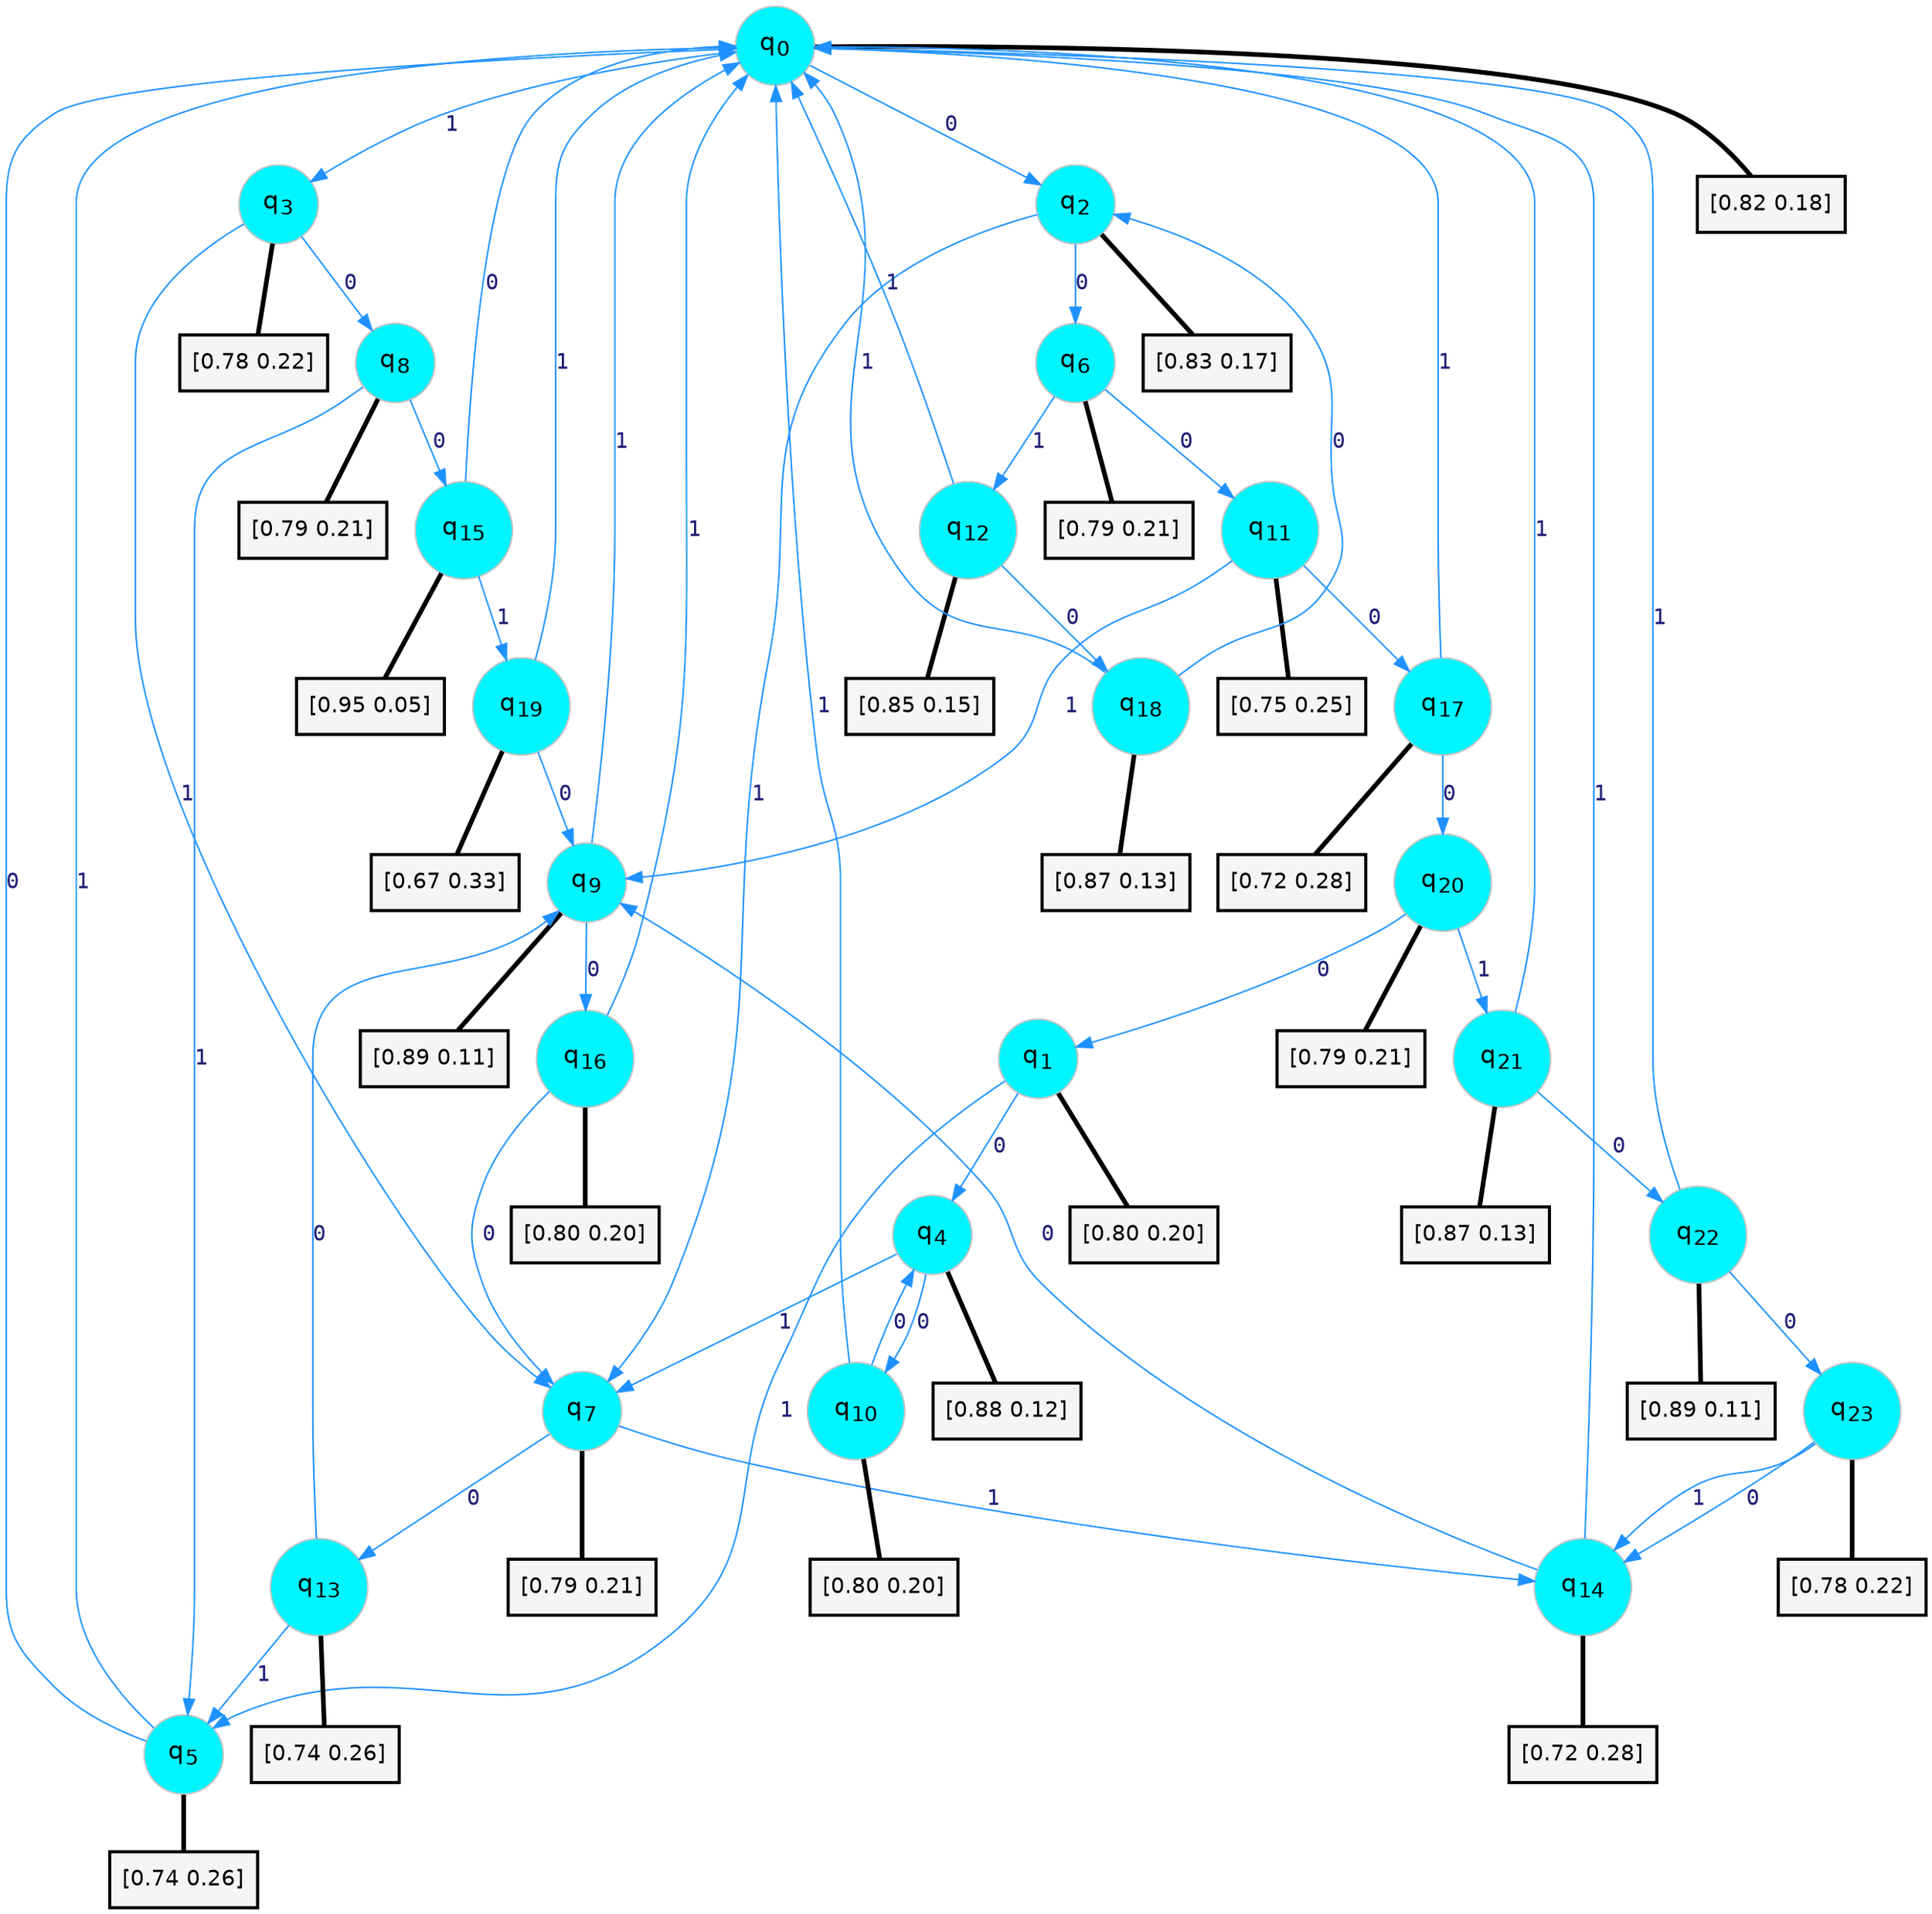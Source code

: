 digraph G {
graph [
bgcolor=transparent, dpi=300, rankdir=TD, size="40,25"];
node [
color=gray, fillcolor=turquoise1, fontcolor=black, fontname=Helvetica, fontsize=16, fontweight=bold, shape=circle, style=filled];
edge [
arrowsize=1, color=dodgerblue1, fontcolor=midnightblue, fontname=courier, fontweight=bold, penwidth=1, style=solid, weight=20];
0[label=<q<SUB>0</SUB>>];
1[label=<q<SUB>1</SUB>>];
2[label=<q<SUB>2</SUB>>];
3[label=<q<SUB>3</SUB>>];
4[label=<q<SUB>4</SUB>>];
5[label=<q<SUB>5</SUB>>];
6[label=<q<SUB>6</SUB>>];
7[label=<q<SUB>7</SUB>>];
8[label=<q<SUB>8</SUB>>];
9[label=<q<SUB>9</SUB>>];
10[label=<q<SUB>10</SUB>>];
11[label=<q<SUB>11</SUB>>];
12[label=<q<SUB>12</SUB>>];
13[label=<q<SUB>13</SUB>>];
14[label=<q<SUB>14</SUB>>];
15[label=<q<SUB>15</SUB>>];
16[label=<q<SUB>16</SUB>>];
17[label=<q<SUB>17</SUB>>];
18[label=<q<SUB>18</SUB>>];
19[label=<q<SUB>19</SUB>>];
20[label=<q<SUB>20</SUB>>];
21[label=<q<SUB>21</SUB>>];
22[label=<q<SUB>22</SUB>>];
23[label=<q<SUB>23</SUB>>];
24[label="[0.82 0.18]", shape=box,fontcolor=black, fontname=Helvetica, fontsize=14, penwidth=2, fillcolor=whitesmoke,color=black];
25[label="[0.80 0.20]", shape=box,fontcolor=black, fontname=Helvetica, fontsize=14, penwidth=2, fillcolor=whitesmoke,color=black];
26[label="[0.83 0.17]", shape=box,fontcolor=black, fontname=Helvetica, fontsize=14, penwidth=2, fillcolor=whitesmoke,color=black];
27[label="[0.78 0.22]", shape=box,fontcolor=black, fontname=Helvetica, fontsize=14, penwidth=2, fillcolor=whitesmoke,color=black];
28[label="[0.88 0.12]", shape=box,fontcolor=black, fontname=Helvetica, fontsize=14, penwidth=2, fillcolor=whitesmoke,color=black];
29[label="[0.74 0.26]", shape=box,fontcolor=black, fontname=Helvetica, fontsize=14, penwidth=2, fillcolor=whitesmoke,color=black];
30[label="[0.79 0.21]", shape=box,fontcolor=black, fontname=Helvetica, fontsize=14, penwidth=2, fillcolor=whitesmoke,color=black];
31[label="[0.79 0.21]", shape=box,fontcolor=black, fontname=Helvetica, fontsize=14, penwidth=2, fillcolor=whitesmoke,color=black];
32[label="[0.79 0.21]", shape=box,fontcolor=black, fontname=Helvetica, fontsize=14, penwidth=2, fillcolor=whitesmoke,color=black];
33[label="[0.89 0.11]", shape=box,fontcolor=black, fontname=Helvetica, fontsize=14, penwidth=2, fillcolor=whitesmoke,color=black];
34[label="[0.80 0.20]", shape=box,fontcolor=black, fontname=Helvetica, fontsize=14, penwidth=2, fillcolor=whitesmoke,color=black];
35[label="[0.75 0.25]", shape=box,fontcolor=black, fontname=Helvetica, fontsize=14, penwidth=2, fillcolor=whitesmoke,color=black];
36[label="[0.85 0.15]", shape=box,fontcolor=black, fontname=Helvetica, fontsize=14, penwidth=2, fillcolor=whitesmoke,color=black];
37[label="[0.74 0.26]", shape=box,fontcolor=black, fontname=Helvetica, fontsize=14, penwidth=2, fillcolor=whitesmoke,color=black];
38[label="[0.72 0.28]", shape=box,fontcolor=black, fontname=Helvetica, fontsize=14, penwidth=2, fillcolor=whitesmoke,color=black];
39[label="[0.95 0.05]", shape=box,fontcolor=black, fontname=Helvetica, fontsize=14, penwidth=2, fillcolor=whitesmoke,color=black];
40[label="[0.80 0.20]", shape=box,fontcolor=black, fontname=Helvetica, fontsize=14, penwidth=2, fillcolor=whitesmoke,color=black];
41[label="[0.72 0.28]", shape=box,fontcolor=black, fontname=Helvetica, fontsize=14, penwidth=2, fillcolor=whitesmoke,color=black];
42[label="[0.87 0.13]", shape=box,fontcolor=black, fontname=Helvetica, fontsize=14, penwidth=2, fillcolor=whitesmoke,color=black];
43[label="[0.67 0.33]", shape=box,fontcolor=black, fontname=Helvetica, fontsize=14, penwidth=2, fillcolor=whitesmoke,color=black];
44[label="[0.79 0.21]", shape=box,fontcolor=black, fontname=Helvetica, fontsize=14, penwidth=2, fillcolor=whitesmoke,color=black];
45[label="[0.87 0.13]", shape=box,fontcolor=black, fontname=Helvetica, fontsize=14, penwidth=2, fillcolor=whitesmoke,color=black];
46[label="[0.89 0.11]", shape=box,fontcolor=black, fontname=Helvetica, fontsize=14, penwidth=2, fillcolor=whitesmoke,color=black];
47[label="[0.78 0.22]", shape=box,fontcolor=black, fontname=Helvetica, fontsize=14, penwidth=2, fillcolor=whitesmoke,color=black];
0->2 [label=0];
0->3 [label=1];
0->24 [arrowhead=none, penwidth=3,color=black];
1->4 [label=0];
1->5 [label=1];
1->25 [arrowhead=none, penwidth=3,color=black];
2->6 [label=0];
2->7 [label=1];
2->26 [arrowhead=none, penwidth=3,color=black];
3->8 [label=0];
3->7 [label=1];
3->27 [arrowhead=none, penwidth=3,color=black];
4->10 [label=0];
4->7 [label=1];
4->28 [arrowhead=none, penwidth=3,color=black];
5->0 [label=0];
5->0 [label=1];
5->29 [arrowhead=none, penwidth=3,color=black];
6->11 [label=0];
6->12 [label=1];
6->30 [arrowhead=none, penwidth=3,color=black];
7->13 [label=0];
7->14 [label=1];
7->31 [arrowhead=none, penwidth=3,color=black];
8->15 [label=0];
8->5 [label=1];
8->32 [arrowhead=none, penwidth=3,color=black];
9->16 [label=0];
9->0 [label=1];
9->33 [arrowhead=none, penwidth=3,color=black];
10->4 [label=0];
10->0 [label=1];
10->34 [arrowhead=none, penwidth=3,color=black];
11->17 [label=0];
11->9 [label=1];
11->35 [arrowhead=none, penwidth=3,color=black];
12->18 [label=0];
12->0 [label=1];
12->36 [arrowhead=none, penwidth=3,color=black];
13->9 [label=0];
13->5 [label=1];
13->37 [arrowhead=none, penwidth=3,color=black];
14->9 [label=0];
14->0 [label=1];
14->38 [arrowhead=none, penwidth=3,color=black];
15->0 [label=0];
15->19 [label=1];
15->39 [arrowhead=none, penwidth=3,color=black];
16->7 [label=0];
16->0 [label=1];
16->40 [arrowhead=none, penwidth=3,color=black];
17->20 [label=0];
17->0 [label=1];
17->41 [arrowhead=none, penwidth=3,color=black];
18->2 [label=0];
18->0 [label=1];
18->42 [arrowhead=none, penwidth=3,color=black];
19->9 [label=0];
19->0 [label=1];
19->43 [arrowhead=none, penwidth=3,color=black];
20->1 [label=0];
20->21 [label=1];
20->44 [arrowhead=none, penwidth=3,color=black];
21->22 [label=0];
21->0 [label=1];
21->45 [arrowhead=none, penwidth=3,color=black];
22->23 [label=0];
22->0 [label=1];
22->46 [arrowhead=none, penwidth=3,color=black];
23->14 [label=0];
23->14 [label=1];
23->47 [arrowhead=none, penwidth=3,color=black];
}

